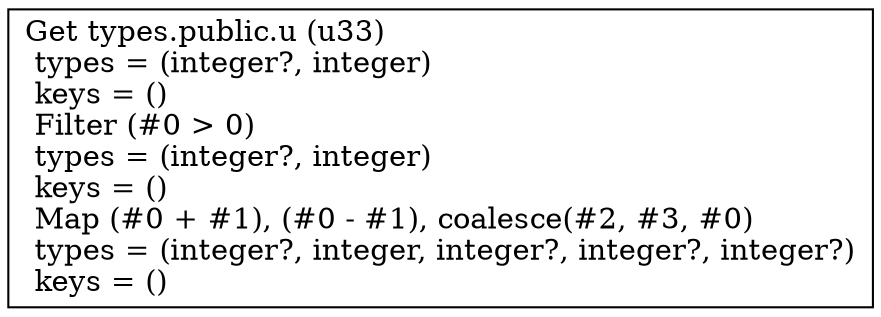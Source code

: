 digraph G {
    node0 [shape = record, label=" Get types.public.u (u33)\l  types = (integer?, integer)\l  keys = ()\l Filter (#0 \> 0)\l  types = (integer?, integer)\l  keys = ()\l Map (#0 + #1), (#0 - #1), coalesce(#2, #3, #0)\l  types = (integer?, integer, integer?, integer?, integer?)\l  keys = ()\l"]
}
